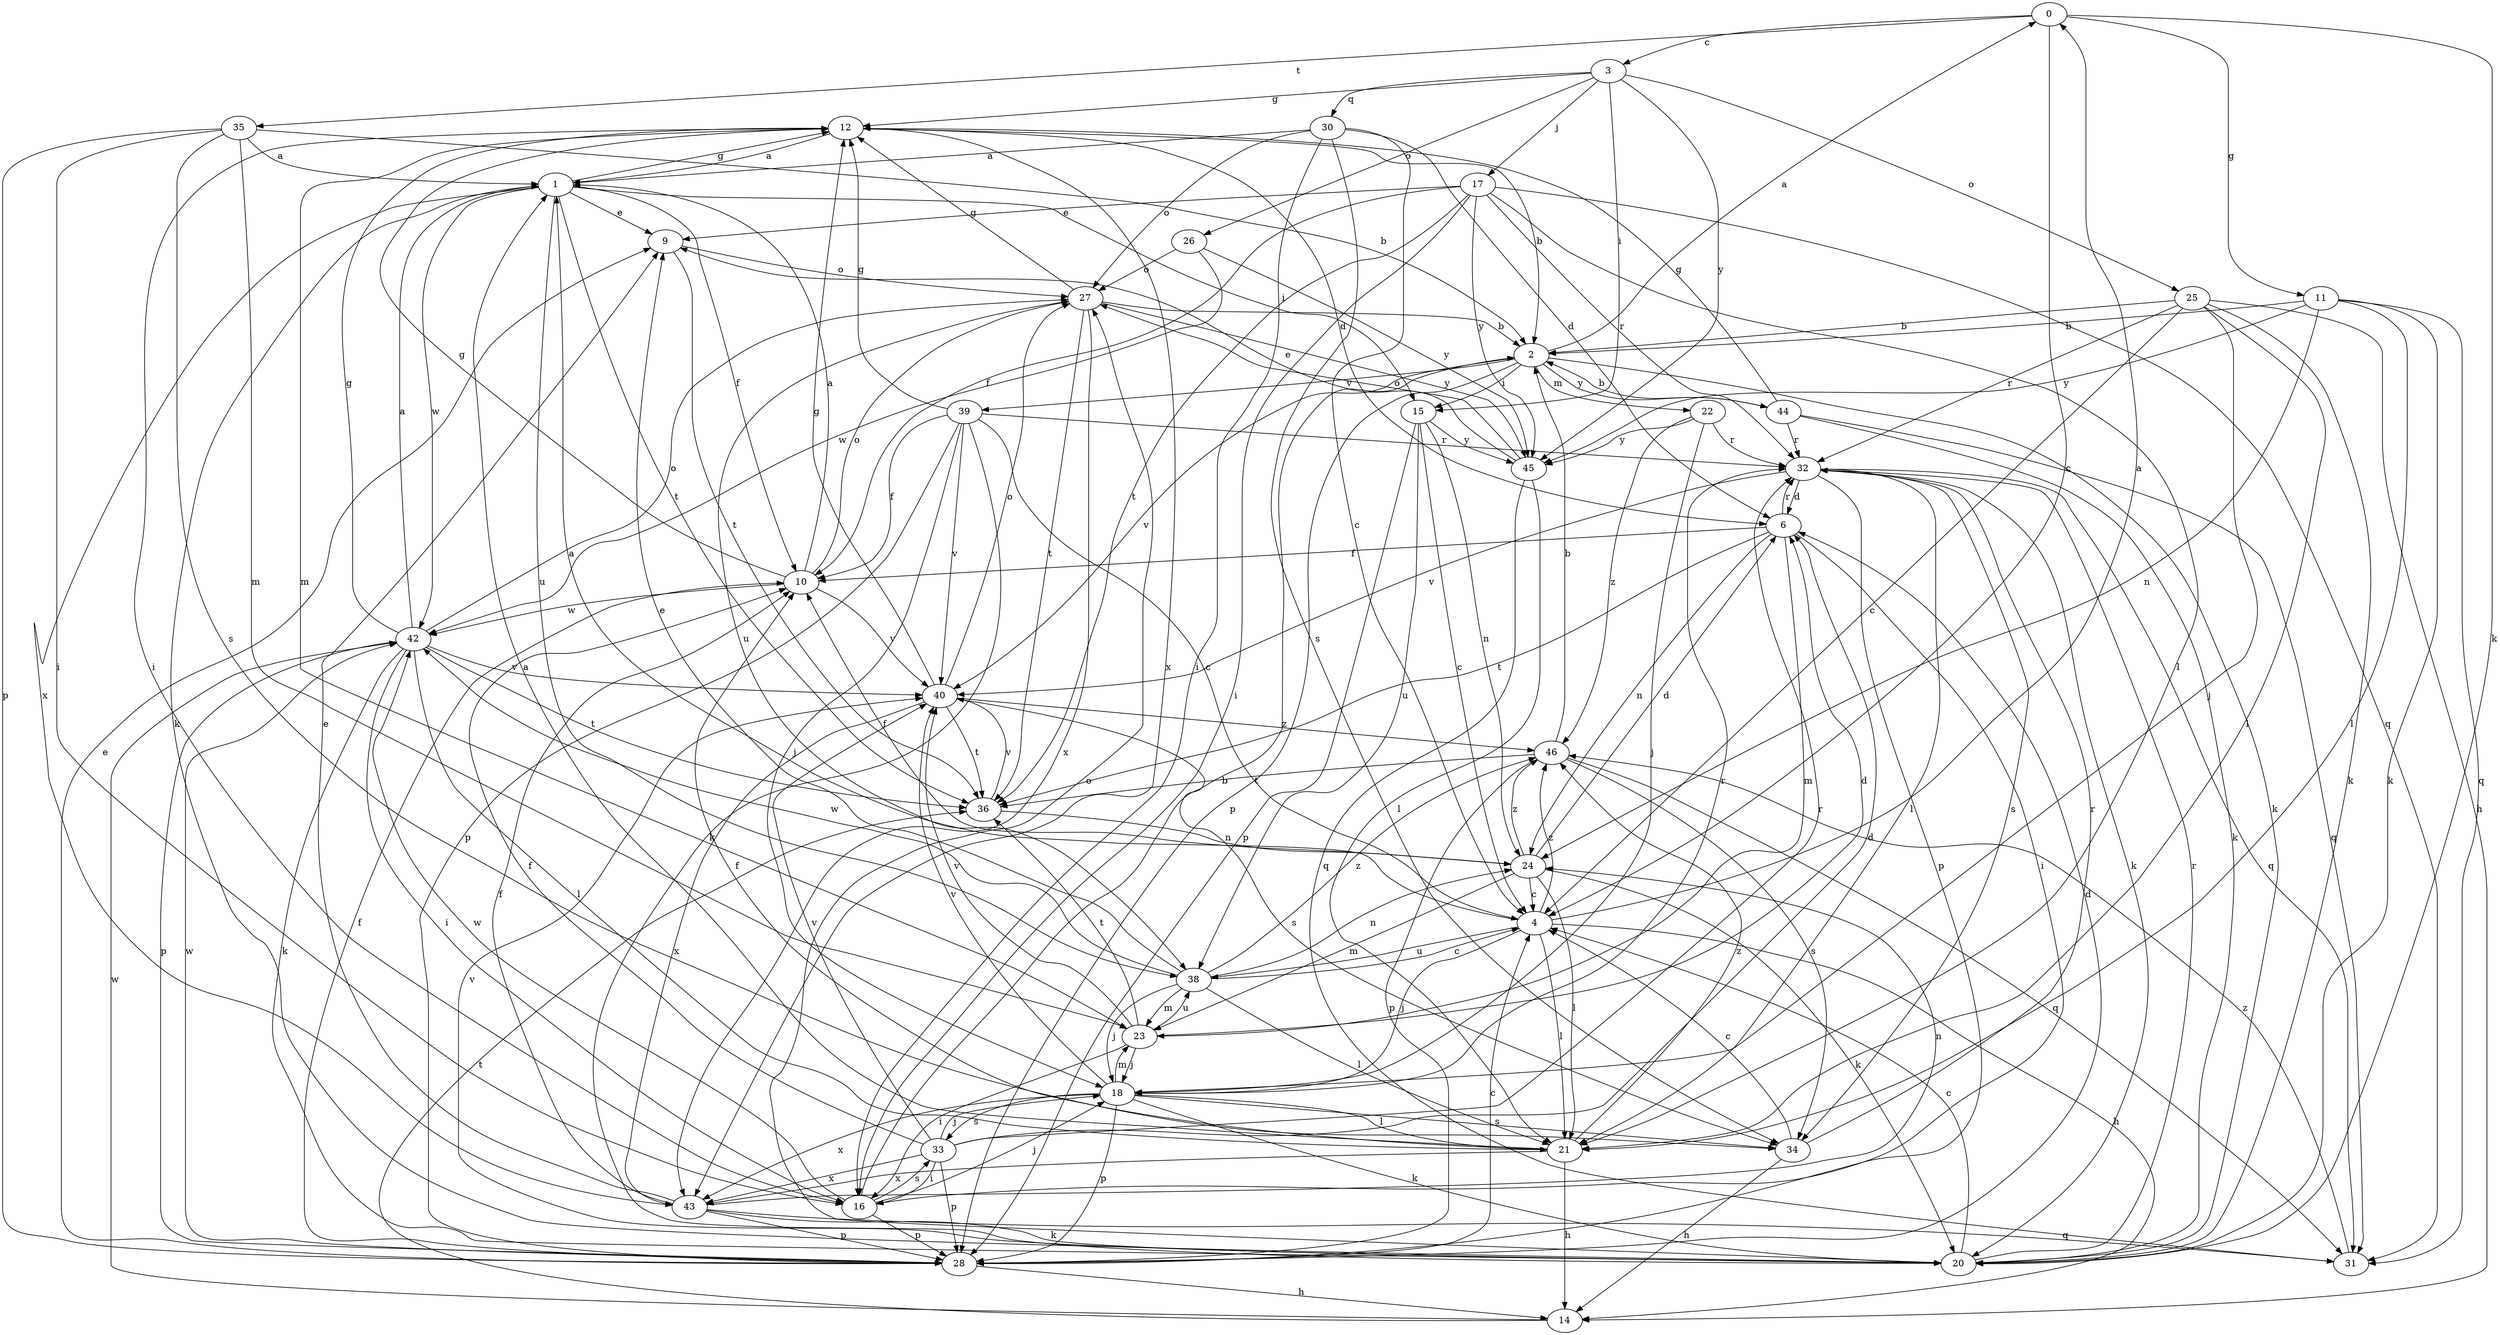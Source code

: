 strict digraph  {
0;
1;
2;
3;
4;
6;
9;
10;
11;
12;
14;
15;
16;
17;
18;
20;
21;
22;
23;
24;
25;
26;
27;
28;
30;
31;
32;
33;
34;
35;
36;
38;
39;
40;
42;
43;
44;
45;
46;
0 -> 3  [label=c];
0 -> 4  [label=c];
0 -> 11  [label=g];
0 -> 20  [label=k];
0 -> 35  [label=t];
1 -> 9  [label=e];
1 -> 10  [label=f];
1 -> 12  [label=g];
1 -> 15  [label=i];
1 -> 20  [label=k];
1 -> 36  [label=t];
1 -> 38  [label=u];
1 -> 42  [label=w];
1 -> 43  [label=x];
2 -> 0  [label=a];
2 -> 15  [label=i];
2 -> 20  [label=k];
2 -> 22  [label=m];
2 -> 28  [label=p];
2 -> 39  [label=v];
2 -> 40  [label=v];
2 -> 44  [label=y];
3 -> 12  [label=g];
3 -> 15  [label=i];
3 -> 17  [label=j];
3 -> 25  [label=o];
3 -> 26  [label=o];
3 -> 30  [label=q];
3 -> 45  [label=y];
4 -> 0  [label=a];
4 -> 1  [label=a];
4 -> 14  [label=h];
4 -> 18  [label=j];
4 -> 21  [label=l];
4 -> 38  [label=u];
4 -> 46  [label=z];
6 -> 10  [label=f];
6 -> 16  [label=i];
6 -> 23  [label=m];
6 -> 24  [label=n];
6 -> 32  [label=r];
6 -> 36  [label=t];
9 -> 27  [label=o];
9 -> 36  [label=t];
10 -> 1  [label=a];
10 -> 12  [label=g];
10 -> 27  [label=o];
10 -> 40  [label=v];
10 -> 42  [label=w];
11 -> 2  [label=b];
11 -> 20  [label=k];
11 -> 21  [label=l];
11 -> 24  [label=n];
11 -> 31  [label=q];
11 -> 45  [label=y];
12 -> 1  [label=a];
12 -> 2  [label=b];
12 -> 6  [label=d];
12 -> 16  [label=i];
12 -> 23  [label=m];
12 -> 43  [label=x];
14 -> 36  [label=t];
14 -> 42  [label=w];
15 -> 4  [label=c];
15 -> 24  [label=n];
15 -> 28  [label=p];
15 -> 38  [label=u];
15 -> 45  [label=y];
16 -> 2  [label=b];
16 -> 18  [label=j];
16 -> 28  [label=p];
16 -> 33  [label=s];
16 -> 42  [label=w];
17 -> 9  [label=e];
17 -> 10  [label=f];
17 -> 16  [label=i];
17 -> 21  [label=l];
17 -> 31  [label=q];
17 -> 32  [label=r];
17 -> 36  [label=t];
17 -> 45  [label=y];
18 -> 20  [label=k];
18 -> 21  [label=l];
18 -> 23  [label=m];
18 -> 28  [label=p];
18 -> 32  [label=r];
18 -> 33  [label=s];
18 -> 34  [label=s];
18 -> 40  [label=v];
18 -> 43  [label=x];
20 -> 4  [label=c];
20 -> 27  [label=o];
20 -> 32  [label=r];
20 -> 40  [label=v];
21 -> 1  [label=a];
21 -> 10  [label=f];
21 -> 14  [label=h];
21 -> 43  [label=x];
21 -> 46  [label=z];
22 -> 18  [label=j];
22 -> 32  [label=r];
22 -> 45  [label=y];
22 -> 46  [label=z];
23 -> 6  [label=d];
23 -> 16  [label=i];
23 -> 18  [label=j];
23 -> 36  [label=t];
23 -> 38  [label=u];
23 -> 40  [label=v];
24 -> 4  [label=c];
24 -> 6  [label=d];
24 -> 10  [label=f];
24 -> 20  [label=k];
24 -> 21  [label=l];
24 -> 23  [label=m];
24 -> 46  [label=z];
25 -> 2  [label=b];
25 -> 4  [label=c];
25 -> 14  [label=h];
25 -> 18  [label=j];
25 -> 20  [label=k];
25 -> 21  [label=l];
25 -> 32  [label=r];
26 -> 27  [label=o];
26 -> 42  [label=w];
26 -> 45  [label=y];
27 -> 2  [label=b];
27 -> 12  [label=g];
27 -> 36  [label=t];
27 -> 38  [label=u];
27 -> 43  [label=x];
27 -> 45  [label=y];
28 -> 4  [label=c];
28 -> 6  [label=d];
28 -> 9  [label=e];
28 -> 10  [label=f];
28 -> 14  [label=h];
28 -> 42  [label=w];
30 -> 1  [label=a];
30 -> 4  [label=c];
30 -> 6  [label=d];
30 -> 16  [label=i];
30 -> 27  [label=o];
30 -> 34  [label=s];
31 -> 46  [label=z];
32 -> 6  [label=d];
32 -> 20  [label=k];
32 -> 21  [label=l];
32 -> 28  [label=p];
32 -> 31  [label=q];
32 -> 34  [label=s];
32 -> 40  [label=v];
33 -> 6  [label=d];
33 -> 10  [label=f];
33 -> 16  [label=i];
33 -> 18  [label=j];
33 -> 28  [label=p];
33 -> 32  [label=r];
33 -> 40  [label=v];
33 -> 43  [label=x];
34 -> 4  [label=c];
34 -> 14  [label=h];
34 -> 32  [label=r];
35 -> 1  [label=a];
35 -> 2  [label=b];
35 -> 16  [label=i];
35 -> 23  [label=m];
35 -> 28  [label=p];
35 -> 34  [label=s];
36 -> 24  [label=n];
36 -> 40  [label=v];
38 -> 4  [label=c];
38 -> 9  [label=e];
38 -> 18  [label=j];
38 -> 21  [label=l];
38 -> 23  [label=m];
38 -> 24  [label=n];
38 -> 42  [label=w];
38 -> 46  [label=z];
39 -> 4  [label=c];
39 -> 10  [label=f];
39 -> 12  [label=g];
39 -> 18  [label=j];
39 -> 20  [label=k];
39 -> 28  [label=p];
39 -> 32  [label=r];
39 -> 40  [label=v];
40 -> 12  [label=g];
40 -> 27  [label=o];
40 -> 34  [label=s];
40 -> 36  [label=t];
40 -> 43  [label=x];
40 -> 46  [label=z];
42 -> 1  [label=a];
42 -> 12  [label=g];
42 -> 16  [label=i];
42 -> 20  [label=k];
42 -> 21  [label=l];
42 -> 27  [label=o];
42 -> 28  [label=p];
42 -> 36  [label=t];
42 -> 40  [label=v];
43 -> 9  [label=e];
43 -> 10  [label=f];
43 -> 20  [label=k];
43 -> 24  [label=n];
43 -> 28  [label=p];
43 -> 31  [label=q];
44 -> 2  [label=b];
44 -> 12  [label=g];
44 -> 20  [label=k];
44 -> 31  [label=q];
44 -> 32  [label=r];
45 -> 9  [label=e];
45 -> 21  [label=l];
45 -> 27  [label=o];
45 -> 31  [label=q];
46 -> 2  [label=b];
46 -> 28  [label=p];
46 -> 31  [label=q];
46 -> 34  [label=s];
46 -> 36  [label=t];
}
